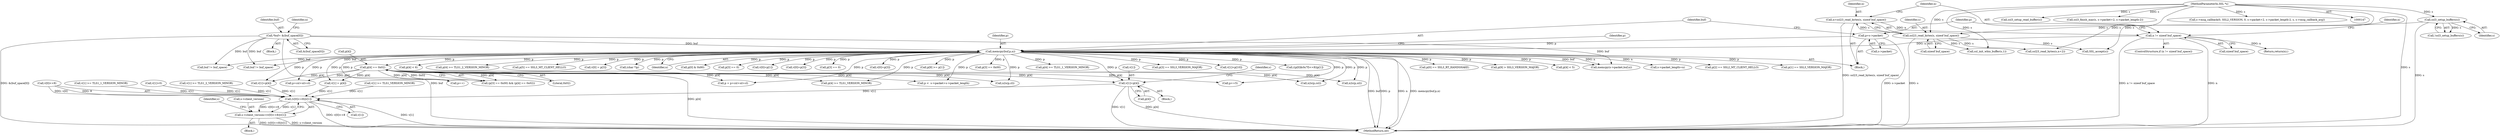 digraph "0_openssl_6ce9687b5aba5391fc0de50e18779eb676d0e04d@pointer" {
"1000252" [label="(Call,v[1]=p[4])"];
"1000239" [label="(Call,p[4] == 0x02)"];
"1000215" [label="(Call,memcpy(buf,p,n))"];
"1000152" [label="(Call,*buf= &(buf_space[0]))"];
"1000210" [label="(Call,p=s->packet)"];
"1000204" [label="(Call,n != sizeof buf_space)"];
"1000197" [label="(Call,n=ssl23_read_bytes(s, sizeof buf_space))"];
"1000199" [label="(Call,ssl23_read_bytes(s, sizeof buf_space))"];
"1000194" [label="(Call,ssl3_setup_buffers(s))"];
"1000148" [label="(MethodParameterIn,SSL *s)"];
"1001191" [label="(Call,(v[0]<<8)|v[1])"];
"1001187" [label="(Call,s->client_version=(v[0]<<8)|v[1])"];
"1001121" [label="(Call,ssl3_setup_read_buffer(s))"];
"1000193" [label="(Call,!ssl3_setup_buffers(s))"];
"1000430" [label="(Call,p[0] == SSL3_RT_HANDSHAKE)"];
"1000492" [label="(Call,p[9] > SSL3_VERSION_MAJOR)"];
"1001188" [label="(Call,s->client_version)"];
"1000195" [label="(Identifier,s)"];
"1000454" [label="(Call,p[4] < 5)"];
"1001228" [label="(Call,buf != buf_space)"];
"1000216" [label="(Identifier,buf)"];
"1000200" [label="(Identifier,s)"];
"1000187" [label="(Call,v[1]=0)"];
"1001104" [label="(Call,s->packet_length=n)"];
"1000149" [label="(Block,)"];
"1000821" [label="(Call,p+=5)"];
"1000226" [label="(Call,p[2] == SSL2_MT_CLIENT_HELLO)"];
"1000223" [label="(Identifier,p)"];
"1000436" [label="(Call,p[1] == SSL3_VERSION_MAJOR)"];
"1000206" [label="(Call,sizeof buf_space)"];
"1001066" [label="(Block,)"];
"1000215" [label="(Call,memcpy(buf,p,n))"];
"1000827" [label="(Call,n2s(p,sil))"];
"1000481" [label="(Call,p[4] < 6)"];
"1000300" [label="(Call,p[4] >= TLS1_2_VERSION_MINOR)"];
"1000208" [label="(Return,return(n);)"];
"1000194" [label="(Call,ssl3_setup_buffers(s))"];
"1000519" [label="(Call,v[1] >= TLS1_2_VERSION_MINOR)"];
"1000253" [label="(Call,v[1])"];
"1000442" [label="(Call,p[5] == SSL3_MT_CLIENT_HELLO)"];
"1000152" [label="(Call,*buf= &(buf_space[0]))"];
"1000154" [label="(Call,&(buf_space[0]))"];
"1001246" [label="(MethodReturn,int)"];
"1000217" [label="(Identifier,p)"];
"1000148" [label="(MethodParameterIn,SSL *s)"];
"1000256" [label="(Call,p[4])"];
"1000977" [label="(Call,p = p+csl+sil+cl)"];
"1000722" [label="(Call,v[0] = p[3])"];
"1000284" [label="(Call,v[1]=p[4])"];
"1000637" [label="(Call,(char *)p)"];
"1000197" [label="(Call,n=ssl23_read_bytes(s, sizeof buf_space))"];
"1000782" [label="(Call,ssl3_finish_mac(s, s->packet+2, s->packet_length-2))"];
"1000201" [label="(Call,sizeof buf_space)"];
"1000729" [label="(Call,v[1] = p[4])"];
"1000212" [label="(Call,s->packet)"];
"1001138" [label="(Call,memcpy(s->packet,buf,n))"];
"1000239" [label="(Call,p[4] == 0x02)"];
"1000218" [label="(Identifier,n)"];
"1000221" [label="(Call,p[0] & 0x80)"];
"1000476" [label="(Call,p[3] == 0)"];
"1000244" [label="(Block,)"];
"1000467" [label="(Call,v[0]=p[1])"];
"1000277" [label="(Call,v[0]=p[3])"];
"1000449" [label="(Call,p[3] == 0)"];
"1000210" [label="(Call,p=s->packet)"];
"1000233" [label="(Call,(p[3] == 0x00) && (p[4] == 0x02))"];
"1000153" [label="(Identifier,buf)"];
"1000511" [label="(Call,v[1] >= TLS1_VERSION_MINOR)"];
"1001191" [label="(Call,(v[0]<<8)|v[1])"];
"1001090" [label="(Call,ssl_init_wbio_buffer(s,1))"];
"1000824" [label="(Call,n2s(p,csl))"];
"1000245" [label="(Call,v[0]=p[3])"];
"1001197" [label="(Call,v[1])"];
"1001202" [label="(Identifier,s)"];
"1000182" [label="(Block,)"];
"1000459" [label="(Call,p[9] >= p[1])"];
"1000979" [label="(Call,p+csl+sil+cl)"];
"1001238" [label="(Call,buf != buf_space)"];
"1000204" [label="(Call,n != sizeof buf_space)"];
"1000198" [label="(Identifier,n)"];
"1001234" [label="(Call,SSL_accept(s))"];
"1001002" [label="(Call,p++)"];
"1001192" [label="(Call,v[0]<<8)"];
"1000234" [label="(Call,p[3] == 0x00)"];
"1000203" [label="(ControlStructure,if (n != sizeof buf_space))"];
"1000263" [label="(Identifier,s)"];
"1000292" [label="(Call,p[4] >= TLS1_VERSION_MINOR)"];
"1000240" [label="(Call,p[4])"];
"1000168" [label="(Identifier,n)"];
"1000325" [label="(Call,p[4] >= TLS1_1_VERSION_MINOR)"];
"1000271" [label="(Call,p[3] == SSL3_VERSION_MAJOR)"];
"1000199" [label="(Call,ssl23_read_bytes(s, sizeof buf_space))"];
"1000542" [label="(Call,v[1] >= TLS1_1_VERSION_MINOR)"];
"1000987" [label="(Call,p <  s->packet+s->packet_length)"];
"1000503" [label="(Call,v[1]=p[10])"];
"1000830" [label="(Call,n2s(p,cl))"];
"1000798" [label="(Call,s->msg_callback(0, SSL2_VERSION, 0, s->packet+2, s->packet_length-2, s, s->msg_callback_arg))"];
"1000771" [label="(Call,ssl23_read_bytes(s,n+2))"];
"1000205" [label="(Identifier,n)"];
"1000252" [label="(Call,v[1]=p[4])"];
"1000211" [label="(Identifier,p)"];
"1000738" [label="(Call,((p[0]&0x7f)<<8)|p[1])"];
"1001187" [label="(Call,s->client_version=(v[0]<<8)|v[1])"];
"1000209" [label="(Identifier,n)"];
"1000243" [label="(Literal,0x02)"];
"1000252" -> "1000244"  [label="AST: "];
"1000252" -> "1000256"  [label="CFG: "];
"1000253" -> "1000252"  [label="AST: "];
"1000256" -> "1000252"  [label="AST: "];
"1000263" -> "1000252"  [label="CFG: "];
"1000252" -> "1001246"  [label="DDG: v[1]"];
"1000252" -> "1001246"  [label="DDG: p[4]"];
"1000239" -> "1000252"  [label="DDG: p[4]"];
"1000215" -> "1000252"  [label="DDG: p"];
"1000252" -> "1001191"  [label="DDG: v[1]"];
"1000239" -> "1000233"  [label="AST: "];
"1000239" -> "1000243"  [label="CFG: "];
"1000240" -> "1000239"  [label="AST: "];
"1000243" -> "1000239"  [label="AST: "];
"1000233" -> "1000239"  [label="CFG: "];
"1000239" -> "1001246"  [label="DDG: p[4]"];
"1000239" -> "1000233"  [label="DDG: p[4]"];
"1000239" -> "1000233"  [label="DDG: 0x02"];
"1000215" -> "1000239"  [label="DDG: p"];
"1000239" -> "1000284"  [label="DDG: p[4]"];
"1000239" -> "1000292"  [label="DDG: p[4]"];
"1000239" -> "1000729"  [label="DDG: p[4]"];
"1000239" -> "1000821"  [label="DDG: p[4]"];
"1000239" -> "1000824"  [label="DDG: p[4]"];
"1000239" -> "1000827"  [label="DDG: p[4]"];
"1000239" -> "1000830"  [label="DDG: p[4]"];
"1000239" -> "1000977"  [label="DDG: p[4]"];
"1000239" -> "1000979"  [label="DDG: p[4]"];
"1000239" -> "1000987"  [label="DDG: p[4]"];
"1000239" -> "1001002"  [label="DDG: p[4]"];
"1000215" -> "1000182"  [label="AST: "];
"1000215" -> "1000218"  [label="CFG: "];
"1000216" -> "1000215"  [label="AST: "];
"1000217" -> "1000215"  [label="AST: "];
"1000218" -> "1000215"  [label="AST: "];
"1000223" -> "1000215"  [label="CFG: "];
"1000215" -> "1001246"  [label="DDG: buf"];
"1000215" -> "1001246"  [label="DDG: p"];
"1000215" -> "1001246"  [label="DDG: n"];
"1000215" -> "1001246"  [label="DDG: memcpy(buf,p,n)"];
"1000152" -> "1000215"  [label="DDG: buf"];
"1000210" -> "1000215"  [label="DDG: p"];
"1000204" -> "1000215"  [label="DDG: n"];
"1000215" -> "1000221"  [label="DDG: p"];
"1000215" -> "1000226"  [label="DDG: p"];
"1000215" -> "1000234"  [label="DDG: p"];
"1000215" -> "1000245"  [label="DDG: p"];
"1000215" -> "1000271"  [label="DDG: p"];
"1000215" -> "1000277"  [label="DDG: p"];
"1000215" -> "1000284"  [label="DDG: p"];
"1000215" -> "1000292"  [label="DDG: p"];
"1000215" -> "1000300"  [label="DDG: p"];
"1000215" -> "1000325"  [label="DDG: p"];
"1000215" -> "1000430"  [label="DDG: p"];
"1000215" -> "1000436"  [label="DDG: p"];
"1000215" -> "1000442"  [label="DDG: p"];
"1000215" -> "1000449"  [label="DDG: p"];
"1000215" -> "1000454"  [label="DDG: p"];
"1000215" -> "1000459"  [label="DDG: p"];
"1000215" -> "1000467"  [label="DDG: p"];
"1000215" -> "1000476"  [label="DDG: p"];
"1000215" -> "1000481"  [label="DDG: p"];
"1000215" -> "1000492"  [label="DDG: p"];
"1000215" -> "1000503"  [label="DDG: p"];
"1000215" -> "1000637"  [label="DDG: p"];
"1000215" -> "1000722"  [label="DDG: p"];
"1000215" -> "1000729"  [label="DDG: p"];
"1000215" -> "1000738"  [label="DDG: p"];
"1000215" -> "1000821"  [label="DDG: p"];
"1000215" -> "1000824"  [label="DDG: p"];
"1000215" -> "1000827"  [label="DDG: p"];
"1000215" -> "1000830"  [label="DDG: p"];
"1000215" -> "1000977"  [label="DDG: p"];
"1000215" -> "1000979"  [label="DDG: p"];
"1000215" -> "1000987"  [label="DDG: p"];
"1000215" -> "1001002"  [label="DDG: p"];
"1000215" -> "1001104"  [label="DDG: n"];
"1000215" -> "1001138"  [label="DDG: buf"];
"1000215" -> "1001138"  [label="DDG: n"];
"1000215" -> "1001228"  [label="DDG: buf"];
"1000215" -> "1001238"  [label="DDG: buf"];
"1000152" -> "1000149"  [label="AST: "];
"1000152" -> "1000154"  [label="CFG: "];
"1000153" -> "1000152"  [label="AST: "];
"1000154" -> "1000152"  [label="AST: "];
"1000168" -> "1000152"  [label="CFG: "];
"1000152" -> "1001246"  [label="DDG: buf"];
"1000152" -> "1001246"  [label="DDG: &(buf_space[0])"];
"1000152" -> "1001138"  [label="DDG: buf"];
"1000152" -> "1001228"  [label="DDG: buf"];
"1000152" -> "1001238"  [label="DDG: buf"];
"1000210" -> "1000182"  [label="AST: "];
"1000210" -> "1000212"  [label="CFG: "];
"1000211" -> "1000210"  [label="AST: "];
"1000212" -> "1000210"  [label="AST: "];
"1000216" -> "1000210"  [label="CFG: "];
"1000210" -> "1001246"  [label="DDG: s->packet"];
"1000204" -> "1000203"  [label="AST: "];
"1000204" -> "1000206"  [label="CFG: "];
"1000205" -> "1000204"  [label="AST: "];
"1000206" -> "1000204"  [label="AST: "];
"1000209" -> "1000204"  [label="CFG: "];
"1000211" -> "1000204"  [label="CFG: "];
"1000204" -> "1001246"  [label="DDG: n"];
"1000204" -> "1001246"  [label="DDG: n != sizeof buf_space"];
"1000197" -> "1000204"  [label="DDG: n"];
"1000204" -> "1000208"  [label="DDG: n"];
"1000197" -> "1000182"  [label="AST: "];
"1000197" -> "1000199"  [label="CFG: "];
"1000198" -> "1000197"  [label="AST: "];
"1000199" -> "1000197"  [label="AST: "];
"1000205" -> "1000197"  [label="CFG: "];
"1000197" -> "1001246"  [label="DDG: ssl23_read_bytes(s, sizeof buf_space)"];
"1000199" -> "1000197"  [label="DDG: s"];
"1000199" -> "1000201"  [label="CFG: "];
"1000200" -> "1000199"  [label="AST: "];
"1000201" -> "1000199"  [label="AST: "];
"1000199" -> "1001246"  [label="DDG: s"];
"1000194" -> "1000199"  [label="DDG: s"];
"1000148" -> "1000199"  [label="DDG: s"];
"1000199" -> "1000771"  [label="DDG: s"];
"1000199" -> "1001090"  [label="DDG: s"];
"1000199" -> "1001234"  [label="DDG: s"];
"1000194" -> "1000193"  [label="AST: "];
"1000194" -> "1000195"  [label="CFG: "];
"1000195" -> "1000194"  [label="AST: "];
"1000193" -> "1000194"  [label="CFG: "];
"1000194" -> "1001246"  [label="DDG: s"];
"1000194" -> "1000193"  [label="DDG: s"];
"1000148" -> "1000194"  [label="DDG: s"];
"1000148" -> "1000147"  [label="AST: "];
"1000148" -> "1001246"  [label="DDG: s"];
"1000148" -> "1000771"  [label="DDG: s"];
"1000148" -> "1000782"  [label="DDG: s"];
"1000148" -> "1000798"  [label="DDG: s"];
"1000148" -> "1001090"  [label="DDG: s"];
"1000148" -> "1001121"  [label="DDG: s"];
"1000148" -> "1001234"  [label="DDG: s"];
"1001191" -> "1001187"  [label="AST: "];
"1001191" -> "1001197"  [label="CFG: "];
"1001192" -> "1001191"  [label="AST: "];
"1001197" -> "1001191"  [label="AST: "];
"1001187" -> "1001191"  [label="CFG: "];
"1001191" -> "1001246"  [label="DDG: v[0]<<8"];
"1001191" -> "1001246"  [label="DDG: v[1]"];
"1001191" -> "1001187"  [label="DDG: v[0]<<8"];
"1001191" -> "1001187"  [label="DDG: v[1]"];
"1001192" -> "1001191"  [label="DDG: v[0]"];
"1001192" -> "1001191"  [label="DDG: 8"];
"1000187" -> "1001191"  [label="DDG: v[1]"];
"1000284" -> "1001191"  [label="DDG: v[1]"];
"1000519" -> "1001191"  [label="DDG: v[1]"];
"1000542" -> "1001191"  [label="DDG: v[1]"];
"1000511" -> "1001191"  [label="DDG: v[1]"];
"1000729" -> "1001191"  [label="DDG: v[1]"];
"1001187" -> "1001066"  [label="AST: "];
"1001188" -> "1001187"  [label="AST: "];
"1001202" -> "1001187"  [label="CFG: "];
"1001187" -> "1001246"  [label="DDG: s->client_version"];
"1001187" -> "1001246"  [label="DDG: (v[0]<<8)|v[1]"];
}
